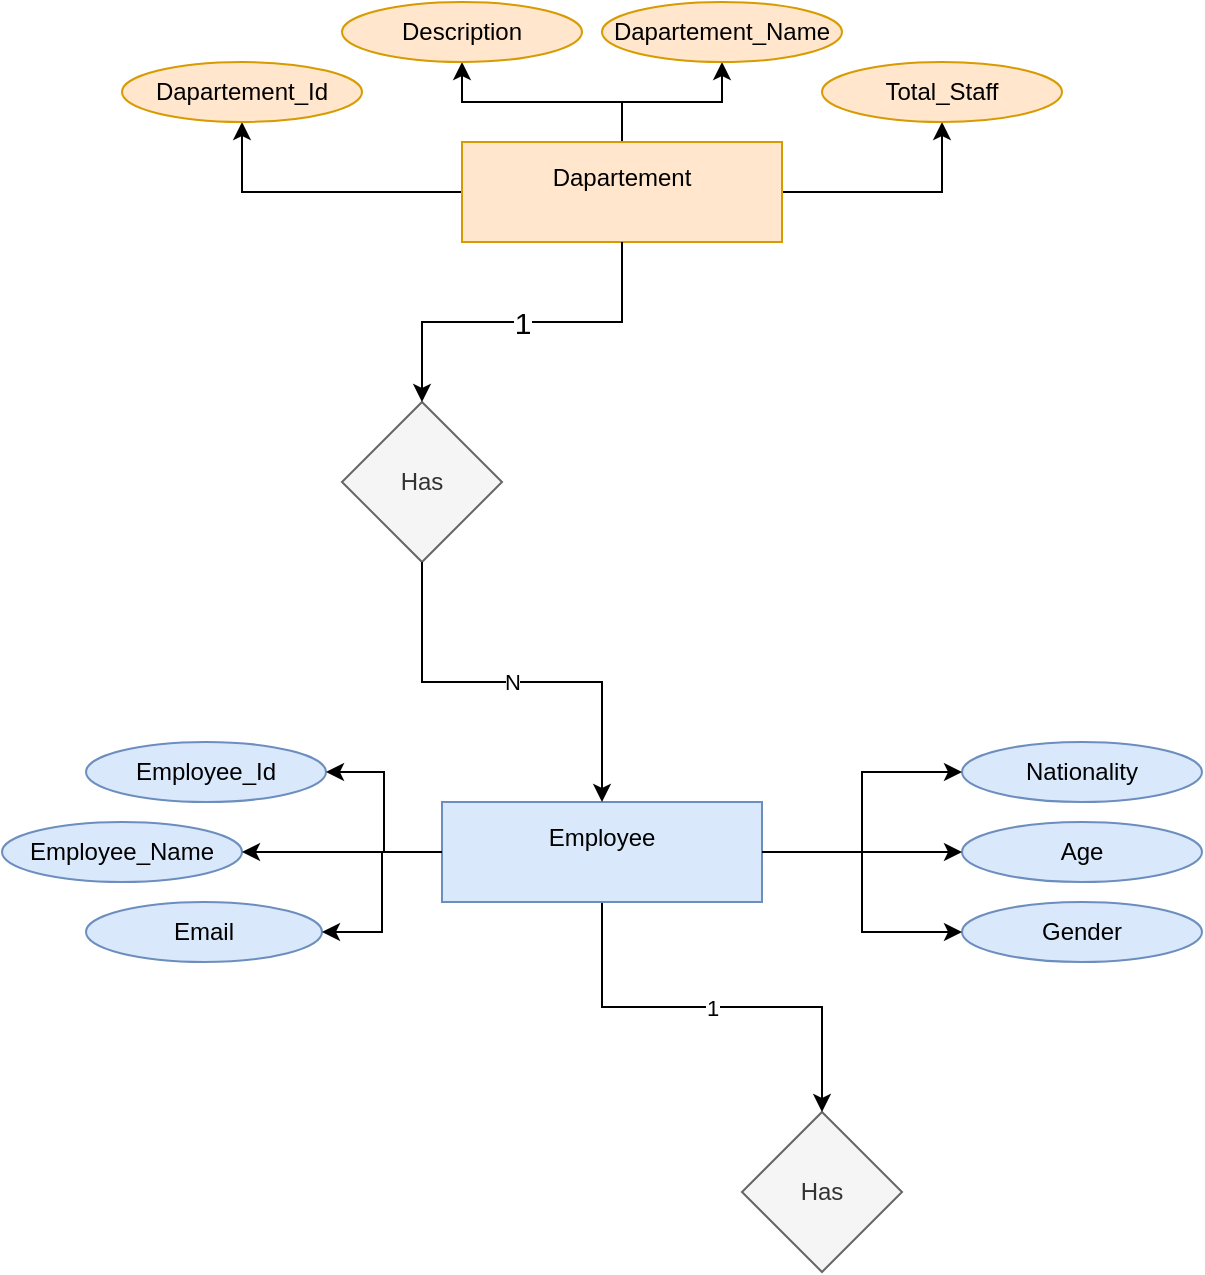 <mxfile version="24.5.5" type="github">
  <diagram id="C5RBs43oDa-KdzZeNtuy" name="Page-1">
    <mxGraphModel dx="1687" dy="878" grid="1" gridSize="10" guides="1" tooltips="1" connect="1" arrows="1" fold="1" page="1" pageScale="1" pageWidth="827" pageHeight="1169" math="0" shadow="0">
      <root>
        <mxCell id="WIyWlLk6GJQsqaUBKTNV-0" />
        <mxCell id="WIyWlLk6GJQsqaUBKTNV-1" parent="WIyWlLk6GJQsqaUBKTNV-0" />
        <mxCell id="zP8EwtP2JhC-W3fuDBsI-44" value="Has" style="rhombus;whiteSpace=wrap;html=1;fillColor=#f5f5f5;fontColor=#333333;strokeColor=#666666;" vertex="1" parent="WIyWlLk6GJQsqaUBKTNV-1">
          <mxGeometry x="420" y="585" width="80" height="80" as="geometry" />
        </mxCell>
        <mxCell id="zP8EwtP2JhC-W3fuDBsI-46" value="1" style="edgeStyle=orthogonalEdgeStyle;rounded=0;orthogonalLoop=1;jettySize=auto;html=1;" edge="1" parent="WIyWlLk6GJQsqaUBKTNV-1" source="zP8EwtP2JhC-W3fuDBsI-13" target="zP8EwtP2JhC-W3fuDBsI-44">
          <mxGeometry relative="1" as="geometry" />
        </mxCell>
        <mxCell id="zP8EwtP2JhC-W3fuDBsI-10" value="Has" style="rhombus;whiteSpace=wrap;html=1;fillColor=#f5f5f5;fontColor=#333333;strokeColor=#666666;" vertex="1" parent="WIyWlLk6GJQsqaUBKTNV-1">
          <mxGeometry x="220" y="230" width="80" height="80" as="geometry" />
        </mxCell>
        <mxCell id="zP8EwtP2JhC-W3fuDBsI-23" value="" style="group" vertex="1" connectable="0" parent="WIyWlLk6GJQsqaUBKTNV-1">
          <mxGeometry x="110" y="30" width="470" height="120" as="geometry" />
        </mxCell>
        <mxCell id="zP8EwtP2JhC-W3fuDBsI-2" style="edgeStyle=orthogonalEdgeStyle;rounded=0;orthogonalLoop=1;jettySize=auto;html=1;" edge="1" parent="zP8EwtP2JhC-W3fuDBsI-23" source="zP8EwtP2JhC-W3fuDBsI-0" target="zP8EwtP2JhC-W3fuDBsI-1">
          <mxGeometry relative="1" as="geometry" />
        </mxCell>
        <mxCell id="zP8EwtP2JhC-W3fuDBsI-6" style="edgeStyle=orthogonalEdgeStyle;rounded=0;orthogonalLoop=1;jettySize=auto;html=1;entryX=0.5;entryY=1;entryDx=0;entryDy=0;" edge="1" parent="zP8EwtP2JhC-W3fuDBsI-23" source="zP8EwtP2JhC-W3fuDBsI-0" target="zP8EwtP2JhC-W3fuDBsI-3">
          <mxGeometry relative="1" as="geometry" />
        </mxCell>
        <mxCell id="zP8EwtP2JhC-W3fuDBsI-7" style="edgeStyle=orthogonalEdgeStyle;rounded=0;orthogonalLoop=1;jettySize=auto;html=1;entryX=0.5;entryY=1;entryDx=0;entryDy=0;" edge="1" parent="zP8EwtP2JhC-W3fuDBsI-23" source="zP8EwtP2JhC-W3fuDBsI-0" target="zP8EwtP2JhC-W3fuDBsI-5">
          <mxGeometry relative="1" as="geometry" />
        </mxCell>
        <mxCell id="zP8EwtP2JhC-W3fuDBsI-9" style="edgeStyle=orthogonalEdgeStyle;rounded=0;orthogonalLoop=1;jettySize=auto;html=1;" edge="1" parent="zP8EwtP2JhC-W3fuDBsI-23" source="zP8EwtP2JhC-W3fuDBsI-0" target="zP8EwtP2JhC-W3fuDBsI-4">
          <mxGeometry relative="1" as="geometry" />
        </mxCell>
        <mxCell id="zP8EwtP2JhC-W3fuDBsI-0" value="Dapartement&lt;div&gt;&lt;br&gt;&lt;/div&gt;" style="rounded=0;whiteSpace=wrap;html=1;fillColor=#ffe6cc;strokeColor=#d79b00;" vertex="1" parent="zP8EwtP2JhC-W3fuDBsI-23">
          <mxGeometry x="170" y="70" width="160" height="50" as="geometry" />
        </mxCell>
        <mxCell id="zP8EwtP2JhC-W3fuDBsI-1" value="Dapartement_Id" style="ellipse;whiteSpace=wrap;html=1;fillColor=#ffe6cc;strokeColor=#d79b00;" vertex="1" parent="zP8EwtP2JhC-W3fuDBsI-23">
          <mxGeometry y="30" width="120" height="30" as="geometry" />
        </mxCell>
        <mxCell id="zP8EwtP2JhC-W3fuDBsI-3" value="Description" style="ellipse;whiteSpace=wrap;html=1;fillColor=#ffe6cc;strokeColor=#d79b00;" vertex="1" parent="zP8EwtP2JhC-W3fuDBsI-23">
          <mxGeometry x="110" width="120" height="30" as="geometry" />
        </mxCell>
        <mxCell id="zP8EwtP2JhC-W3fuDBsI-4" value="Total_Staff" style="ellipse;whiteSpace=wrap;html=1;fillColor=#ffe6cc;strokeColor=#d79b00;" vertex="1" parent="zP8EwtP2JhC-W3fuDBsI-23">
          <mxGeometry x="350" y="30" width="120" height="30" as="geometry" />
        </mxCell>
        <mxCell id="zP8EwtP2JhC-W3fuDBsI-5" value="Dapartement_Name" style="ellipse;whiteSpace=wrap;html=1;fillColor=#ffe6cc;strokeColor=#d79b00;" vertex="1" parent="zP8EwtP2JhC-W3fuDBsI-23">
          <mxGeometry x="240" width="120" height="30" as="geometry" />
        </mxCell>
        <mxCell id="zP8EwtP2JhC-W3fuDBsI-41" value="" style="group" vertex="1" connectable="0" parent="WIyWlLk6GJQsqaUBKTNV-1">
          <mxGeometry x="50" y="400" width="600" height="110" as="geometry" />
        </mxCell>
        <mxCell id="zP8EwtP2JhC-W3fuDBsI-13" value="Employee&lt;div&gt;&lt;br&gt;&lt;/div&gt;" style="rounded=0;whiteSpace=wrap;html=1;fillColor=#dae8fc;strokeColor=#6c8ebf;" vertex="1" parent="zP8EwtP2JhC-W3fuDBsI-41">
          <mxGeometry x="220" y="30" width="160" height="50" as="geometry" />
        </mxCell>
        <mxCell id="zP8EwtP2JhC-W3fuDBsI-18" value="Employee_Id" style="ellipse;whiteSpace=wrap;html=1;fillColor=#dae8fc;strokeColor=#6c8ebf;" vertex="1" parent="zP8EwtP2JhC-W3fuDBsI-41">
          <mxGeometry x="42" width="120" height="30" as="geometry" />
        </mxCell>
        <mxCell id="zP8EwtP2JhC-W3fuDBsI-24" value="Employee_Name" style="ellipse;whiteSpace=wrap;html=1;fillColor=#dae8fc;strokeColor=#6c8ebf;" vertex="1" parent="zP8EwtP2JhC-W3fuDBsI-41">
          <mxGeometry y="40" width="120" height="30" as="geometry" />
        </mxCell>
        <mxCell id="zP8EwtP2JhC-W3fuDBsI-25" value="Email" style="ellipse;whiteSpace=wrap;html=1;fillColor=#dae8fc;strokeColor=#6c8ebf;" vertex="1" parent="zP8EwtP2JhC-W3fuDBsI-41">
          <mxGeometry x="42" y="80" width="118" height="30" as="geometry" />
        </mxCell>
        <mxCell id="zP8EwtP2JhC-W3fuDBsI-26" value="Gender" style="ellipse;whiteSpace=wrap;html=1;fillColor=#dae8fc;strokeColor=#6c8ebf;" vertex="1" parent="zP8EwtP2JhC-W3fuDBsI-41">
          <mxGeometry x="480" y="80" width="120" height="30" as="geometry" />
        </mxCell>
        <mxCell id="zP8EwtP2JhC-W3fuDBsI-32" value="Age" style="ellipse;whiteSpace=wrap;html=1;fillColor=#dae8fc;strokeColor=#6c8ebf;" vertex="1" parent="zP8EwtP2JhC-W3fuDBsI-41">
          <mxGeometry x="480" y="40" width="120" height="30" as="geometry" />
        </mxCell>
        <mxCell id="zP8EwtP2JhC-W3fuDBsI-35" value="Nationality" style="ellipse;whiteSpace=wrap;html=1;fillColor=#dae8fc;strokeColor=#6c8ebf;" vertex="1" parent="zP8EwtP2JhC-W3fuDBsI-41">
          <mxGeometry x="480" width="120" height="30" as="geometry" />
        </mxCell>
        <mxCell id="zP8EwtP2JhC-W3fuDBsI-28" style="edgeStyle=orthogonalEdgeStyle;rounded=0;orthogonalLoop=1;jettySize=auto;html=1;entryX=1;entryY=0.5;entryDx=0;entryDy=0;" edge="1" parent="zP8EwtP2JhC-W3fuDBsI-41" source="zP8EwtP2JhC-W3fuDBsI-13" target="zP8EwtP2JhC-W3fuDBsI-18">
          <mxGeometry relative="1" as="geometry" />
        </mxCell>
        <mxCell id="zP8EwtP2JhC-W3fuDBsI-29" style="edgeStyle=orthogonalEdgeStyle;rounded=0;orthogonalLoop=1;jettySize=auto;html=1;" edge="1" parent="zP8EwtP2JhC-W3fuDBsI-41" source="zP8EwtP2JhC-W3fuDBsI-13" target="zP8EwtP2JhC-W3fuDBsI-24">
          <mxGeometry relative="1" as="geometry" />
        </mxCell>
        <mxCell id="zP8EwtP2JhC-W3fuDBsI-30" style="edgeStyle=orthogonalEdgeStyle;rounded=0;orthogonalLoop=1;jettySize=auto;html=1;" edge="1" parent="zP8EwtP2JhC-W3fuDBsI-41" source="zP8EwtP2JhC-W3fuDBsI-13" target="zP8EwtP2JhC-W3fuDBsI-25">
          <mxGeometry relative="1" as="geometry" />
        </mxCell>
        <mxCell id="zP8EwtP2JhC-W3fuDBsI-34" style="edgeStyle=orthogonalEdgeStyle;rounded=0;orthogonalLoop=1;jettySize=auto;html=1;entryX=0;entryY=0.5;entryDx=0;entryDy=0;" edge="1" parent="zP8EwtP2JhC-W3fuDBsI-41" source="zP8EwtP2JhC-W3fuDBsI-13" target="zP8EwtP2JhC-W3fuDBsI-26">
          <mxGeometry relative="1" as="geometry" />
        </mxCell>
        <mxCell id="zP8EwtP2JhC-W3fuDBsI-33" style="edgeStyle=orthogonalEdgeStyle;rounded=0;orthogonalLoop=1;jettySize=auto;html=1;" edge="1" parent="zP8EwtP2JhC-W3fuDBsI-41" source="zP8EwtP2JhC-W3fuDBsI-13" target="zP8EwtP2JhC-W3fuDBsI-32">
          <mxGeometry relative="1" as="geometry" />
        </mxCell>
        <mxCell id="zP8EwtP2JhC-W3fuDBsI-39" style="edgeStyle=orthogonalEdgeStyle;rounded=0;orthogonalLoop=1;jettySize=auto;html=1;entryX=0;entryY=0.5;entryDx=0;entryDy=0;" edge="1" parent="zP8EwtP2JhC-W3fuDBsI-41" source="zP8EwtP2JhC-W3fuDBsI-13" target="zP8EwtP2JhC-W3fuDBsI-35">
          <mxGeometry relative="1" as="geometry" />
        </mxCell>
        <mxCell id="zP8EwtP2JhC-W3fuDBsI-11" value="1" style="edgeStyle=orthogonalEdgeStyle;rounded=0;orthogonalLoop=1;jettySize=auto;html=1;fontSize=15;" edge="1" parent="WIyWlLk6GJQsqaUBKTNV-1" source="zP8EwtP2JhC-W3fuDBsI-0" target="zP8EwtP2JhC-W3fuDBsI-10">
          <mxGeometry relative="1" as="geometry" />
        </mxCell>
        <mxCell id="zP8EwtP2JhC-W3fuDBsI-14" value="N" style="edgeStyle=orthogonalEdgeStyle;rounded=0;orthogonalLoop=1;jettySize=auto;html=1;" edge="1" parent="WIyWlLk6GJQsqaUBKTNV-1" source="zP8EwtP2JhC-W3fuDBsI-10" target="zP8EwtP2JhC-W3fuDBsI-13">
          <mxGeometry relative="1" as="geometry" />
        </mxCell>
      </root>
    </mxGraphModel>
  </diagram>
</mxfile>
